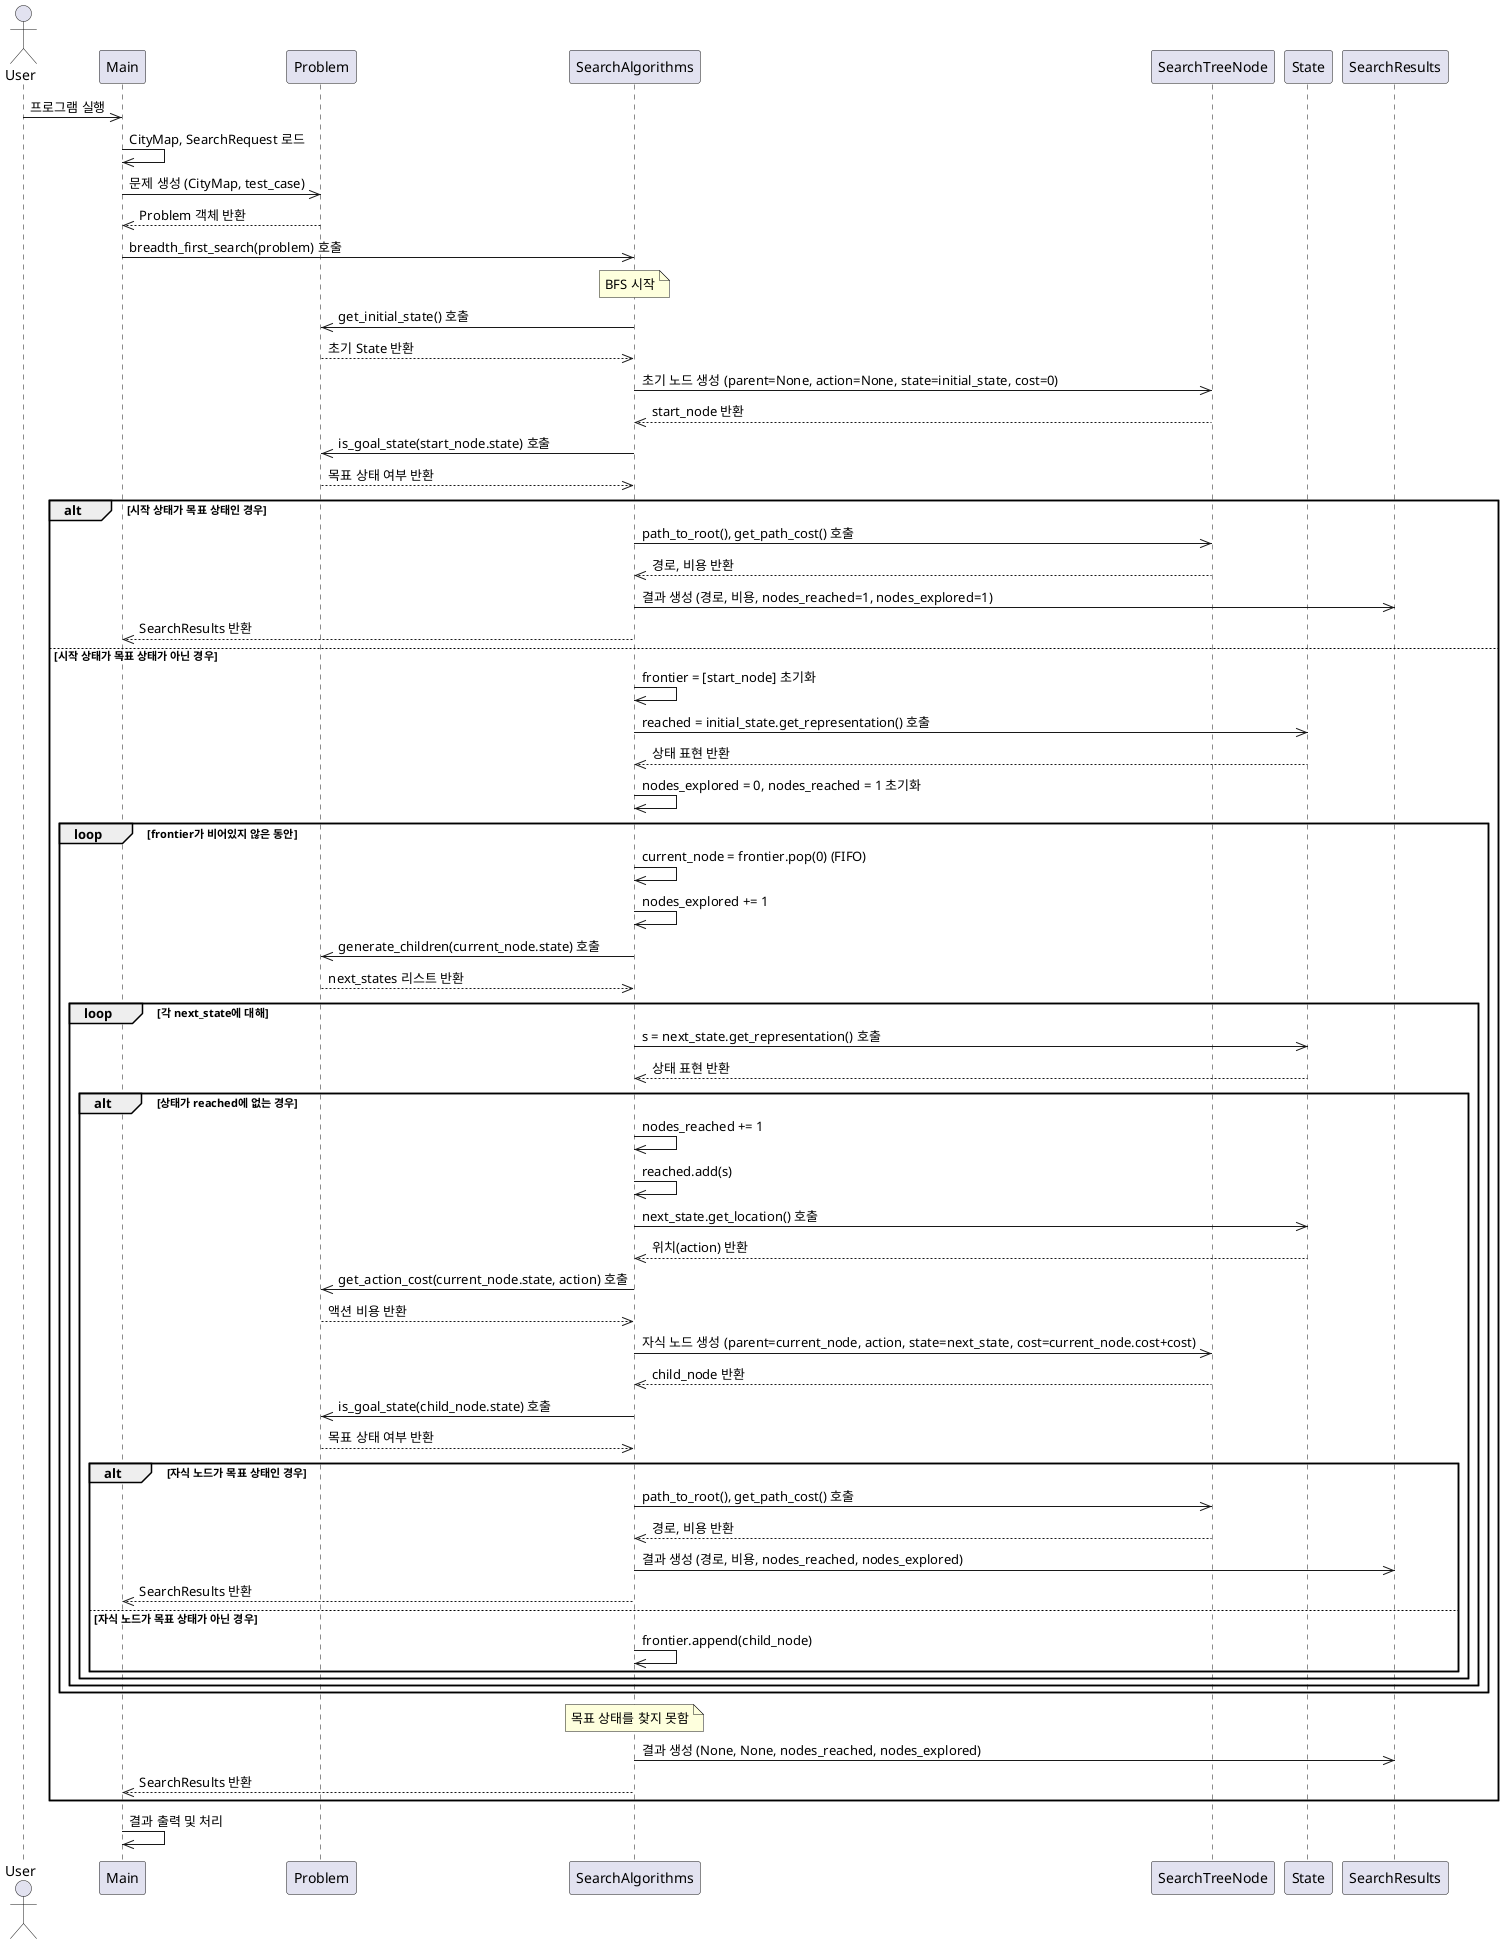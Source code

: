 @startuml
actor User
participant Main
participant Problem
participant SearchAlgorithms as Algorithms
participant SearchTreeNode as TreeNode
participant State
participant SearchResults as Results

User->>Main: 프로그램 실행
Main->>Main: CityMap, SearchRequest 로드
Main->>Problem: 문제 생성 (CityMap, test_case)
Problem-->>Main: Problem 객체 반환
Main->>Algorithms: breadth_first_search(problem) 호출

Note over Algorithms: BFS 시작

Algorithms->>Problem: get_initial_state() 호출
Problem-->>Algorithms: 초기 State 반환

Algorithms->>TreeNode: 초기 노드 생성 (parent=None, action=None, state=initial_state, cost=0)
TreeNode-->>Algorithms: start_node 반환

Algorithms->>Problem: is_goal_state(start_node.state) 호출
Problem-->>Algorithms: 목표 상태 여부 반환

alt 시작 상태가 목표 상태인 경우
    Algorithms->>TreeNode: path_to_root(), get_path_cost() 호출
    TreeNode-->>Algorithms: 경로, 비용 반환
    Algorithms->>Results: 결과 생성 (경로, 비용, nodes_reached=1, nodes_explored=1)
    Algorithms-->>Main: SearchResults 반환
else 시작 상태가 목표 상태가 아닌 경우
    Algorithms->>Algorithms: frontier = [start_node] 초기화
    Algorithms->>State: reached = initial_state.get_representation() 호출
    State-->>Algorithms: 상태 표현 반환
    Algorithms->>Algorithms: nodes_explored = 0, nodes_reached = 1 초기화
    
    loop frontier가 비어있지 않은 동안
        Algorithms->>Algorithms: current_node = frontier.pop(0) (FIFO)
        Algorithms->>Algorithms: nodes_explored += 1
        
        Algorithms->>Problem: generate_children(current_node.state) 호출
        Problem-->>Algorithms: next_states 리스트 반환
        
        loop 각 next_state에 대해
            Algorithms->>State: s = next_state.get_representation() 호출
            State-->>Algorithms: 상태 표현 반환
            
            alt 상태가 reached에 없는 경우
                Algorithms->>Algorithms: nodes_reached += 1
                Algorithms->>Algorithms: reached.add(s)
                
                Algorithms->>State: next_state.get_location() 호출
                State-->>Algorithms: 위치(action) 반환
                
                Algorithms->>Problem: get_action_cost(current_node.state, action) 호출
                Problem-->>Algorithms: 액션 비용 반환
                
                Algorithms->>TreeNode: 자식 노드 생성 (parent=current_node, action, state=next_state, cost=current_node.cost+cost)
                TreeNode-->>Algorithms: child_node 반환
                
                Algorithms->>Problem: is_goal_state(child_node.state) 호출
                Problem-->>Algorithms: 목표 상태 여부 반환

                alt 자식 노드가 목표 상태인 경우
                    Algorithms->>TreeNode: path_to_root(), get_path_cost() 호출
                    TreeNode-->>Algorithms: 경로, 비용 반환
                    Algorithms->>Results: 결과 생성 (경로, 비용, nodes_reached, nodes_explored)
                    Algorithms-->>Main: SearchResults 반환
                else 자식 노드가 목표 상태가 아닌 경우
                    Algorithms->>Algorithms: frontier.append(child_node)
                end
            end
        end
    end
    
    Note over Algorithms: 목표 상태를 찾지 못함
    Algorithms->>Results: 결과 생성 (None, None, nodes_reached, nodes_explored)
    Algorithms-->>Main: SearchResults 반환
end

Main->>Main: 결과 출력 및 처리
@enduml

' @startuml

' actor User

' participant "Main" as Main

' participant "AI1_HW1_Problem.CityMap" as CityMap

' participant "AI1_HW1_Problem.SearchRequest" as SearchRequest

' participant "AI1_HW1_Problem.Problem" as Problem

' participant "AI1_HW1_Problem.State" as State

' participant "AI1_HW1_Search.SearchAlgorithms" as Algorithms

' participant "AI1_HW1_Search.SearchResults" as Results

' participant "AI1_HW1_Search.SearchTreeNode" as TreeNode

' User -> Main : 프로그램 실행

' Main -> CityMap : "./tegucigalpa.json" 파일 로드 [3, 4]

' CityMap -->> Main : CityMap 객체 반환 [3]

' Main -> SearchRequest : "./test_cases.json" 파일 로드 [3, 4]

' SearchRequest -->> Main : SearchRequest 리스트 반환 [3]

' loop 각 SearchRequest (test_case) [3]

' Main -> Problem : CityMap, test_case 전달하여 Problem 생성 [5, 6]

' Problem -->> Main : Problem 객체 반환 [5]

' Main -> Algorithms : problem, BreadthFirstSearch 상수 전달하여 search 호출 [5, 7]

' Algorithms -> Algorithms : breadth_first_search(problem) [5, 8]

' Algorithms -> Problem : get_initial_state() 호출 [5, 6]

' Problem -->> Algorithms : 초기 State 반환 [5]

' Algorithms -> TreeNode : 초기 State를 담는 TreeNode 생성 [5, 9]

' TreeNode -> Algorithms : 초기 State를 담는 TreeNode 반환 [5]

' Algorithms -> Algorithms : FIFO 큐 (frontier) 초기화 및 초기 TreeNode 추가 [5]

' Algorithms -> Algorithms : reached (set) 초기화 및 초기 State 추가 [5]

' loop frontier가 비어있지 않은 동안 [2, 10]

' Algorithms -> Algorithms : **frontier에서 node 추출 (FIFO)** [2, 10]

' Algorithms -> TreeNode : 현재 노드의 State 요청 [9, 10]

' TreeNode -> Algorithms : 저장된 State 반환 [10]

' Algorithms -> Problem : **is_goal_state(node.state) 호출** [2, 10, 11]

' alt 목표 상태인 경우 [2, 10]

' Algorithms -> Results : 해 경로, 비용 등 저장 [8, 10]

' Algorithms -->> Algorithms : 결과 반환 [10]

' break

' else [10]

' Algorithms -> TreeNode : 현재 노드의 State 요청 [9, 10]

' TreeNode -> Algorithms : 저장된 State 반환 [10]

' Algorithms -> Problem : **generate_children(node.state) 호출** [2, 10, 11]

' Problem -->> Algorithms : 자식 State 리스트 반환 [10]

' loop 각 child_state in 자식 State 리스트 [2, 10]

' Algorithms -> Problem : get_action_cost(current_node.state, action) 호출 [10, 12]

' Problem -->> Algorithms : 액션 비용 반환 [10]

' Algorithms -> TreeNode : child_state를 담는 TreeNode 생성 (parent=node, action, path_cost) [9, 10]

' Algorithms -> State : child_state 객체 [10, 13]

' Algorithms -> State : get_representation() 호출 [14, 15]

' alt child State가 reached에 없는 경우 [2, 14]

' Algorithms -> Algorithms : reached에 child State 추가 [2, 14]

' Algorithms -> Algorithms : frontier에 child TreeNode 추가 [2, 14]

' end

' end

' end

' Algorithms -> Results : None, None, 노드 수, 탐색 노드 수 저장 (실패 시) [8, 14]

' Algorithms -->> Main : SearchResults 객체 반환 [8, 14]

' Main -> Algorithms : search_results, test_case, 탐색 시간 전달하여 print_solution_details 호출 [7, 14]

' Algorithms -> Algorithms : 결과 출력 [7, 14]

' end

' @enduml

' @startuml
' actor User
' participant "Main" as Main
' participant "AI1_HW1_Problem.CityMap" as CityMap
' participant "AI1_HW1_Problem.SearchRequest" as SearchRequest
' participant "AI1_HW1_Problem.Problem" as Problem
' participant "AI1_HW1_Search.SearchAlgorithms" as Algorithms
' participant "AI1_HW1_Search.SearchResults" as Results
' participant "AI1_HW1_Search.SearchTreeNode" as TreeNode

' User -> Main : 프로그램 실행
' Main -> CityMap : "./tegucigalpa.json" 파일 로드 [1, 2]
' CityMap -->> Main : CityMap 객체 반환 [3]
' Main -> SearchRequest : "./test_cases.json" 파일 로드 [1, 4, 5]
' SearchRequest -->> Main : SearchRequest 리스트 반환 [6]
' loop 각 SearchRequest (test_case) [7]
'   Main -> Problem : CityMap, test_case 전달하여 Problem 생성 [8, 9]
'   Problem -->> Main : Problem 객체 반환 [9]
'   Main -> Algorithms : problem, BreadthFirstSearch 상수 전달하여 search 호출 [10, 11]
'   Algorithms -> Algorithms : breadth_first_search(problem) [12, 13]
'   Algorithms -> Problem : get_initial_state() 호출 [9, 12]
'   Problem -->> Algorithms : 초기 State 반환 [12]
'   Algorithms -> TreeNode : 초기 State를 담는 TreeNode 생성 (parent=None, action=None, state=initial_state, path_cost=0) [12, 14]
'   TreeNode -->> Algorithms : 초기 TreeNode 반환 [15]
'   Algorithms -> Algorithms : frontier = FIFO 큐 초기화 및 초기 TreeNode 추가 [12, 16]
'   Algorithms -> Algorithms : reached = set() 초기화 및 initial_state의 표현(representation) 추가 [16-18]
'   loop frontier가 비어있지 않은 동안 [16, 17]
'     Algorithms -> Algorithms : current_node = frontier.pop(0) (FIFO 방식으로 노드 추출) [16, 17]
'     Algorithms -> Problem : is_goal_state(current_node.get_state()) 호출 [12, 16, 19]
'     alt 목표 상태인 경우 [12, 16]
'       Algorithms -> Results : SearchResults 객체 생성 (해 경로: current_node.path_to_root(), 해 비용: current_node.get_path_cost(), 도달한 노드 수, 탐색한 노드 수) [20, 21]
'       Results -->> Algorithms : SearchResults 객체 반환 [15]
'       break
'     end
'     Algorithms -> Problem : generate_children(current_node.get_state()) 호출 [17, 22, 23]
'     Problem -->> Algorithms : 자식 State 리스트 (next_states) 반환 [17, 22]
'     loop 각 next_state in next_states [24]
'       Algorithms -> State : next_state
'       Algorithms -> State : get_representation() 호출 [18, 24]
'       alt next_state의 표현이 reached에 없는 경우 [16, 24]
'         Algorithms -> Algorithms : reached.add(next_state의 표현) [16, 24]
'         Algorithms -> Problem : get_action_cost(current_node.get_state(), next_state의 위치) 호출 [22, 24]
'         Problem -->> Algorithms : action cost 반환 [22]
'         Algorithms -> TreeNode : child_node = SearchTreeNode(parent=current_node, action=next_state의 위치, state=next_state, path_cost=current_node.get_path_cost() + action_cost) [14, 24]
'         TreeNode -->> Algorithms : child_node 반환 [15]
'         Algorithms -> Problem : is_goal_state(child_node.get_state()) 호출 [16, 19, 20]
'         alt child_node가 목표 상태인 경우 [16, 20]
'           Algorithms -> Results : SearchResults 객체 생성 (해 경로: child_node.path_to_root(), 해 비용: child_node.get_path_cost(), 도달한 노드 수, 탐색한 노드 수) [20, 21]
'           Results -->> Algorithms : SearchResults 객체 반환 [15]
'           break
'         else 목표 상태가 아닌 경우
'           Algorithms -> Algorithms : frontier.append(child_node) (자식 노드를 frontier의 끝에 추가) [16, 20]
'         end
'       end
'     end
'   end
'   Algorithms -> Results : SearchResults 객체 생성 (solution_path=None, solution_cost=None, nodes_reached, nodes_explored) (목표 상태를 찾지 못한 경우) [20, 21]
'   Results -->> Algorithms : SearchResults 객체 반환 [15]
'   Main -> Algorithms : test_case, SearchResults 객체, 탐색 시간 전달하여 print_solution_details 호출 [10, 25]
'   Algorithms -> Algorithms : 결과 출력 [25, 26]
' end
' @enduml

' @startuml
' actor User
' participant "Main" as Main
' participant "AI1_HW1_Problem.CityMap" as CityMap
' participant "AI1_HW1_Problem.SearchRequest" as SearchRequest
' participant "AI1_HW1_Problem.Problem" as Problem
' participant "AI1_HW1_Problem.State" as State
' participant "AI1_HW1_Search.SearchAlgorithms" as Algorithms
' participant "AI1_HW1_Search.SearchResults" as Results
' participant "AI1_HW1_Search.SearchTreeNode" as TreeNode

' User -> Main : 프로그램 실행
' Main -> CityMap : "./tegucigalpa.json" 파일 로드 [9]
' CityMap -->> Main : CityMap 객체 반환 [9]
' Main -> SearchRequest : "./test_cases.json" 파일 로드 [9]
' SearchRequest -->> Main : SearchRequest 리스트 반환 [9]

' loop 각 SearchRequest (test_case) [9]
'   Main -> Problem : CityMap, test_case 전달하여 Problem 생성 [9]
'   Problem -->> Main : Problem 객체 반환 [10]
'   Main -> Algorithms : problem, SearchAlgorithms.BreadthFirstSearch 전달하여 search 호출 [10]
'   Algorithms -> Algorithms : breadth_first_search(problem) [10]
'   Algorithms -> Problem : get_initial_state() 호출 [10]
'   Problem -->> Algorithms : 초기 State 반환 [10]
'   Algorithms -> TreeNode : 초기 State를 담는 TreeNode 생성 (parent=None, action=None, state=initial_state, path_cost=0) [10]
'   TreeNode -->> Algorithms : 초기 TreeNode 반환 [10]
'   Algorithms -> Algorithms : frontier = [initial_node] [10]
'   Algorithms -> Algorithms : reached = {initial_state.get_representation()} [10]

'   loop while frontier is not empty [11]
'     Algorithms -> Algorithms : current_node = frontier.pop(0) [11]
'     Algorithms -> Problem : is_goal_state(current_node.get_state()) 호출 [11]
'     alt is goal state [11]
'       Algorithms -> Results : SearchResults(current_node.path_to_root(), current_node.get_path_cost(), nodes_reached, nodes_explored) 생성 [11]
'       Results -->> Algorithms : 결과 반환 [11]
'       break
'     end

'     Algorithms -> Problem : generate_children(current_node.get_state()) 호출 [11]
'     Problem -->> Algorithms : next_states 리스트 반환 [11]

'     loop for each next_state in next_states [11]
'       Algorithms -> State : s = next_state.get_representation() [12]
'       alt s not in reached [12]
'         Algorithms -> Algorithms : reached.add(s) [12]
'         Algorithms -> State : action = next_state.get_location() [12]
'         Algorithms -> Problem : get_action_cost(current_node.get_state(), action) 호출 [12]
'         Problem -->> Algorithms : cost 반환 [12]
'         Algorithms -> TreeNode : child_node = TreeNode(current_node, action, next_state, current_node.get_path_cost() + cost) 생성 [12]
'         TreeNode -->> Algorithms : child_node 반환 [12]
'         Algorithms -> Algorithms : frontier.append(child_node) [12]
'       end
'     end
'   end
'   Algorithms -> Results : SearchResults(None, None, nodes_reached, nodes_explored) 생성 (탐색 실패) [12]
'   Results -->> Algorithms : 결과 반환 [12]
'   Algorithms -> Main : SearchResults 객체 반환 [12]
'   Main -> Algorithms : search_results, test_case, 탐색 시간 전달하여 print_solution_details 호출 [12]
'   Algorithms -> Algorithms : 결과 출력 [12]
' end

' @enduml
